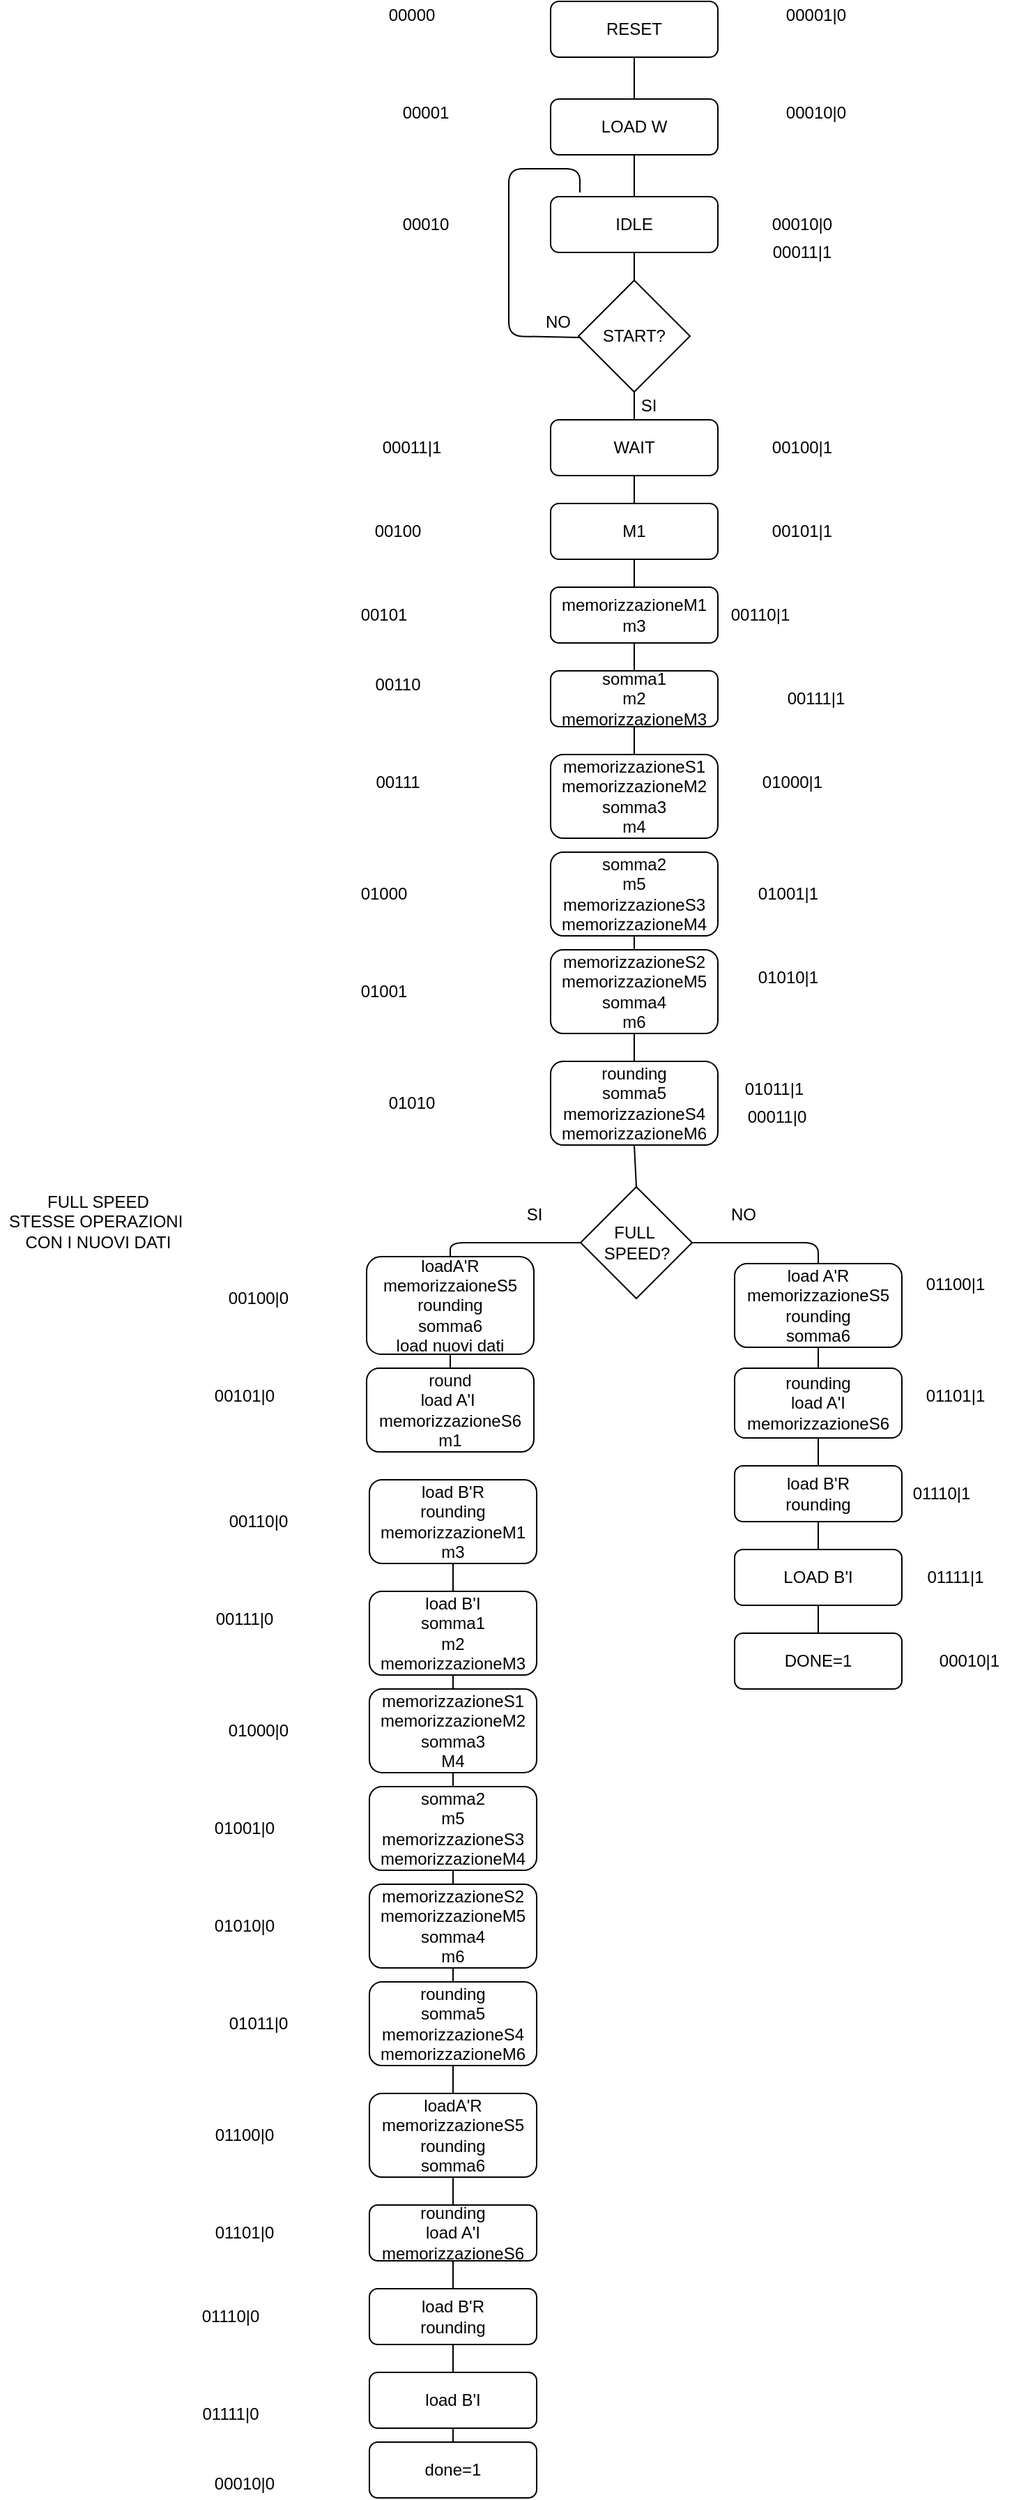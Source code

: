 <mxfile version="14.1.8" type="github">
  <diagram id="C5RBs43oDa-KdzZeNtuy" name="Page-1">
    <mxGraphModel dx="1695" dy="1651" grid="1" gridSize="10" guides="1" tooltips="1" connect="1" arrows="1" fold="1" page="1" pageScale="1" pageWidth="827" pageHeight="1169" math="0" shadow="0">
      <root>
        <mxCell id="WIyWlLk6GJQsqaUBKTNV-0" />
        <mxCell id="WIyWlLk6GJQsqaUBKTNV-1" parent="WIyWlLk6GJQsqaUBKTNV-0" />
        <mxCell id="U7MY-IpCY7Ir71Thvj8e-0" value="IDLE" style="rounded=1;whiteSpace=wrap;html=1;" parent="WIyWlLk6GJQsqaUBKTNV-1" vertex="1">
          <mxGeometry x="310" y="60" width="120" height="40" as="geometry" />
        </mxCell>
        <mxCell id="U7MY-IpCY7Ir71Thvj8e-1" value="" style="endArrow=none;html=1;entryX=0.5;entryY=1;entryDx=0;entryDy=0;" parent="WIyWlLk6GJQsqaUBKTNV-1" target="U7MY-IpCY7Ir71Thvj8e-0" edge="1">
          <mxGeometry width="50" height="50" relative="1" as="geometry">
            <mxPoint x="370" y="120" as="sourcePoint" />
            <mxPoint x="440" y="250" as="targetPoint" />
          </mxGeometry>
        </mxCell>
        <mxCell id="U7MY-IpCY7Ir71Thvj8e-2" value="START?" style="rhombus;whiteSpace=wrap;html=1;" parent="WIyWlLk6GJQsqaUBKTNV-1" vertex="1">
          <mxGeometry x="330" y="120" width="80" height="80" as="geometry" />
        </mxCell>
        <mxCell id="U7MY-IpCY7Ir71Thvj8e-4" value="NO" style="text;html=1;align=center;verticalAlign=middle;resizable=0;points=[];autosize=1;" parent="WIyWlLk6GJQsqaUBKTNV-1" vertex="1">
          <mxGeometry x="300" y="140" width="30" height="20" as="geometry" />
        </mxCell>
        <mxCell id="U7MY-IpCY7Ir71Thvj8e-5" value="" style="endArrow=none;html=1;entryX=0.5;entryY=1;entryDx=0;entryDy=0;" parent="WIyWlLk6GJQsqaUBKTNV-1" target="U7MY-IpCY7Ir71Thvj8e-2" edge="1">
          <mxGeometry width="50" height="50" relative="1" as="geometry">
            <mxPoint x="370" y="220" as="sourcePoint" />
            <mxPoint x="440" y="250" as="targetPoint" />
          </mxGeometry>
        </mxCell>
        <mxCell id="U7MY-IpCY7Ir71Thvj8e-6" value="WAIT" style="rounded=1;whiteSpace=wrap;html=1;" parent="WIyWlLk6GJQsqaUBKTNV-1" vertex="1">
          <mxGeometry x="310" y="220" width="120" height="40" as="geometry" />
        </mxCell>
        <mxCell id="U7MY-IpCY7Ir71Thvj8e-8" value="" style="endArrow=none;html=1;entryX=0.5;entryY=1;entryDx=0;entryDy=0;" parent="WIyWlLk6GJQsqaUBKTNV-1" target="U7MY-IpCY7Ir71Thvj8e-6" edge="1">
          <mxGeometry width="50" height="50" relative="1" as="geometry">
            <mxPoint x="370" y="280" as="sourcePoint" />
            <mxPoint x="440" y="240" as="targetPoint" />
          </mxGeometry>
        </mxCell>
        <mxCell id="U7MY-IpCY7Ir71Thvj8e-9" value="M1" style="rounded=1;whiteSpace=wrap;html=1;" parent="WIyWlLk6GJQsqaUBKTNV-1" vertex="1">
          <mxGeometry x="310" y="280" width="120" height="40" as="geometry" />
        </mxCell>
        <mxCell id="U7MY-IpCY7Ir71Thvj8e-10" value="" style="endArrow=none;html=1;exitX=0.5;exitY=1;exitDx=0;exitDy=0;" parent="WIyWlLk6GJQsqaUBKTNV-1" source="U7MY-IpCY7Ir71Thvj8e-9" edge="1">
          <mxGeometry width="50" height="50" relative="1" as="geometry">
            <mxPoint x="390" y="290" as="sourcePoint" />
            <mxPoint x="370" y="340" as="targetPoint" />
          </mxGeometry>
        </mxCell>
        <mxCell id="U7MY-IpCY7Ir71Thvj8e-11" value="memorizzazioneM1&lt;br&gt;m3" style="rounded=1;whiteSpace=wrap;html=1;" parent="WIyWlLk6GJQsqaUBKTNV-1" vertex="1">
          <mxGeometry x="310" y="340" width="120" height="40" as="geometry" />
        </mxCell>
        <mxCell id="U7MY-IpCY7Ir71Thvj8e-12" value="somma1&lt;br&gt;m2&lt;br&gt;memorizzazioneM3" style="rounded=1;whiteSpace=wrap;html=1;" parent="WIyWlLk6GJQsqaUBKTNV-1" vertex="1">
          <mxGeometry x="310" y="400" width="120" height="40" as="geometry" />
        </mxCell>
        <mxCell id="U7MY-IpCY7Ir71Thvj8e-13" value="" style="endArrow=none;html=1;entryX=0.5;entryY=1;entryDx=0;entryDy=0;" parent="WIyWlLk6GJQsqaUBKTNV-1" target="U7MY-IpCY7Ir71Thvj8e-12" edge="1">
          <mxGeometry width="50" height="50" relative="1" as="geometry">
            <mxPoint x="370" y="460" as="sourcePoint" />
            <mxPoint x="440" y="420" as="targetPoint" />
          </mxGeometry>
        </mxCell>
        <mxCell id="U7MY-IpCY7Ir71Thvj8e-14" value="memorizzazioneS1&lt;br&gt;memorizzazioneM2&lt;br&gt;somma3&lt;br&gt;m4" style="rounded=1;whiteSpace=wrap;html=1;" parent="WIyWlLk6GJQsqaUBKTNV-1" vertex="1">
          <mxGeometry x="310" y="460" width="120" height="60" as="geometry" />
        </mxCell>
        <mxCell id="U7MY-IpCY7Ir71Thvj8e-15" value="" style="endArrow=none;html=1;exitX=0.5;exitY=1;exitDx=0;exitDy=0;" parent="WIyWlLk6GJQsqaUBKTNV-1" source="U7MY-IpCY7Ir71Thvj8e-14" edge="1">
          <mxGeometry width="50" height="50" relative="1" as="geometry">
            <mxPoint x="390" y="470" as="sourcePoint" />
            <mxPoint x="370" y="520" as="targetPoint" />
          </mxGeometry>
        </mxCell>
        <mxCell id="U7MY-IpCY7Ir71Thvj8e-16" value="somma2&lt;br&gt;m5&lt;br&gt;memorizzazioneS3&lt;br&gt;memorizzazioneM4" style="rounded=1;whiteSpace=wrap;html=1;" parent="WIyWlLk6GJQsqaUBKTNV-1" vertex="1">
          <mxGeometry x="310" y="530" width="120" height="60" as="geometry" />
        </mxCell>
        <mxCell id="U7MY-IpCY7Ir71Thvj8e-17" value="" style="endArrow=none;html=1;entryX=0.5;entryY=1;entryDx=0;entryDy=0;exitX=0.5;exitY=0;exitDx=0;exitDy=0;" parent="WIyWlLk6GJQsqaUBKTNV-1" source="U7MY-IpCY7Ir71Thvj8e-12" target="U7MY-IpCY7Ir71Thvj8e-11" edge="1">
          <mxGeometry width="50" height="50" relative="1" as="geometry">
            <mxPoint x="390" y="410" as="sourcePoint" />
            <mxPoint x="440" y="360" as="targetPoint" />
          </mxGeometry>
        </mxCell>
        <mxCell id="U7MY-IpCY7Ir71Thvj8e-18" value="memorizzazioneS2&lt;br&gt;memorizzazioneM5&lt;br&gt;somma4&lt;br&gt;m6" style="rounded=1;whiteSpace=wrap;html=1;" parent="WIyWlLk6GJQsqaUBKTNV-1" vertex="1">
          <mxGeometry x="310" y="600" width="120" height="60" as="geometry" />
        </mxCell>
        <mxCell id="U7MY-IpCY7Ir71Thvj8e-25" value="" style="endArrow=none;html=1;exitX=0.5;exitY=1;exitDx=0;exitDy=0;entryX=0.5;entryY=0;entryDx=0;entryDy=0;" parent="WIyWlLk6GJQsqaUBKTNV-1" source="U7MY-IpCY7Ir71Thvj8e-16" target="U7MY-IpCY7Ir71Thvj8e-18" edge="1">
          <mxGeometry width="50" height="50" relative="1" as="geometry">
            <mxPoint x="390" y="460" as="sourcePoint" />
            <mxPoint x="440" y="410" as="targetPoint" />
          </mxGeometry>
        </mxCell>
        <mxCell id="U7MY-IpCY7Ir71Thvj8e-27" value="FULL&amp;nbsp;&lt;br&gt;SPEED?" style="rhombus;whiteSpace=wrap;html=1;" parent="WIyWlLk6GJQsqaUBKTNV-1" vertex="1">
          <mxGeometry x="331.5" y="770" width="80" height="80" as="geometry" />
        </mxCell>
        <mxCell id="U7MY-IpCY7Ir71Thvj8e-28" value="" style="endArrow=none;html=1;entryX=0;entryY=0.5;entryDx=0;entryDy=0;exitX=0.5;exitY=0;exitDx=0;exitDy=0;" parent="WIyWlLk6GJQsqaUBKTNV-1" target="U7MY-IpCY7Ir71Thvj8e-27" edge="1" source="U7MY-IpCY7Ir71Thvj8e-33">
          <mxGeometry width="50" height="50" relative="1" as="geometry">
            <mxPoint x="238" y="840" as="sourcePoint" />
            <mxPoint x="438" y="780" as="targetPoint" />
            <Array as="points">
              <mxPoint x="238" y="810" />
            </Array>
          </mxGeometry>
        </mxCell>
        <mxCell id="U7MY-IpCY7Ir71Thvj8e-30" value="" style="endArrow=none;html=1;exitX=1;exitY=0.5;exitDx=0;exitDy=0;entryX=0.5;entryY=0;entryDx=0;entryDy=0;" parent="WIyWlLk6GJQsqaUBKTNV-1" source="U7MY-IpCY7Ir71Thvj8e-27" edge="1" target="U7MY-IpCY7Ir71Thvj8e-47">
          <mxGeometry width="50" height="50" relative="1" as="geometry">
            <mxPoint x="388" y="830" as="sourcePoint" />
            <mxPoint x="498" y="780" as="targetPoint" />
            <Array as="points">
              <mxPoint x="502" y="810" />
            </Array>
          </mxGeometry>
        </mxCell>
        <mxCell id="U7MY-IpCY7Ir71Thvj8e-31" value="SI" style="text;html=1;align=center;verticalAlign=middle;resizable=0;points=[];autosize=1;" parent="WIyWlLk6GJQsqaUBKTNV-1" vertex="1">
          <mxGeometry x="283" y="780" width="30" height="20" as="geometry" />
        </mxCell>
        <mxCell id="U7MY-IpCY7Ir71Thvj8e-32" value="NO" style="text;html=1;align=center;verticalAlign=middle;resizable=0;points=[];autosize=1;" parent="WIyWlLk6GJQsqaUBKTNV-1" vertex="1">
          <mxGeometry x="433" y="780" width="30" height="20" as="geometry" />
        </mxCell>
        <mxCell id="U7MY-IpCY7Ir71Thvj8e-33" value="loadA&#39;R&lt;br&gt;memorizzaioneS5&lt;br&gt;rounding&lt;br&gt;somma6&lt;br&gt;load nuovi dati" style="rounded=1;whiteSpace=wrap;html=1;" parent="WIyWlLk6GJQsqaUBKTNV-1" vertex="1">
          <mxGeometry x="178" y="820" width="120" height="70" as="geometry" />
        </mxCell>
        <mxCell id="U7MY-IpCY7Ir71Thvj8e-34" value="" style="endArrow=none;html=1;entryX=0.5;entryY=1;entryDx=0;entryDy=0;" parent="WIyWlLk6GJQsqaUBKTNV-1" edge="1">
          <mxGeometry width="50" height="50" relative="1" as="geometry">
            <mxPoint x="238" y="910" as="sourcePoint" />
            <mxPoint x="238" y="890" as="targetPoint" />
          </mxGeometry>
        </mxCell>
        <mxCell id="U7MY-IpCY7Ir71Thvj8e-35" value="round&lt;br&gt;load A&#39;I&amp;nbsp;&lt;br&gt;memorizzazioneS6&lt;br&gt;m1" style="rounded=1;whiteSpace=wrap;html=1;" parent="WIyWlLk6GJQsqaUBKTNV-1" vertex="1">
          <mxGeometry x="178" y="900" width="120" height="60" as="geometry" />
        </mxCell>
        <mxCell id="U7MY-IpCY7Ir71Thvj8e-37" value="load B&#39;R&lt;br&gt;rounding&lt;br&gt;memorizzazioneM1&lt;br&gt;m3" style="rounded=1;whiteSpace=wrap;html=1;" parent="WIyWlLk6GJQsqaUBKTNV-1" vertex="1">
          <mxGeometry x="180" y="980" width="120" height="60" as="geometry" />
        </mxCell>
        <mxCell id="U7MY-IpCY7Ir71Thvj8e-38" value="load B&#39;I&lt;br&gt;somma1&lt;br&gt;m2&lt;br&gt;memorizzazioneM3" style="rounded=1;whiteSpace=wrap;html=1;" parent="WIyWlLk6GJQsqaUBKTNV-1" vertex="1">
          <mxGeometry x="180" y="1060" width="120" height="60" as="geometry" />
        </mxCell>
        <mxCell id="U7MY-IpCY7Ir71Thvj8e-39" value="" style="endArrow=none;html=1;entryX=0.5;entryY=1;entryDx=0;entryDy=0;" parent="WIyWlLk6GJQsqaUBKTNV-1" target="U7MY-IpCY7Ir71Thvj8e-38" edge="1">
          <mxGeometry width="50" height="50" relative="1" as="geometry">
            <mxPoint x="240" y="1190" as="sourcePoint" />
            <mxPoint x="310" y="1150" as="targetPoint" />
          </mxGeometry>
        </mxCell>
        <mxCell id="U7MY-IpCY7Ir71Thvj8e-40" value="memorizzazioneS1&lt;br&gt;memorizzazioneM2&lt;br&gt;somma3&lt;br&gt;M4" style="rounded=1;whiteSpace=wrap;html=1;" parent="WIyWlLk6GJQsqaUBKTNV-1" vertex="1">
          <mxGeometry x="180" y="1130" width="120" height="60" as="geometry" />
        </mxCell>
        <mxCell id="U7MY-IpCY7Ir71Thvj8e-41" value="" style="endArrow=none;html=1;exitX=0.5;exitY=1;exitDx=0;exitDy=0;" parent="WIyWlLk6GJQsqaUBKTNV-1" source="U7MY-IpCY7Ir71Thvj8e-40" edge="1">
          <mxGeometry width="50" height="50" relative="1" as="geometry">
            <mxPoint x="260" y="1200" as="sourcePoint" />
            <mxPoint x="240" y="1250" as="targetPoint" />
          </mxGeometry>
        </mxCell>
        <mxCell id="U7MY-IpCY7Ir71Thvj8e-42" value="somma2&lt;br&gt;m5&lt;br&gt;memorizzazioneS3&lt;br&gt;memorizzazioneM4" style="rounded=1;whiteSpace=wrap;html=1;" parent="WIyWlLk6GJQsqaUBKTNV-1" vertex="1">
          <mxGeometry x="180" y="1200" width="120" height="60" as="geometry" />
        </mxCell>
        <mxCell id="U7MY-IpCY7Ir71Thvj8e-43" value="" style="endArrow=none;html=1;entryX=0.5;entryY=1;entryDx=0;entryDy=0;exitX=0.5;exitY=0;exitDx=0;exitDy=0;" parent="WIyWlLk6GJQsqaUBKTNV-1" source="U7MY-IpCY7Ir71Thvj8e-38" target="U7MY-IpCY7Ir71Thvj8e-37" edge="1">
          <mxGeometry width="50" height="50" relative="1" as="geometry">
            <mxPoint x="260" y="1140" as="sourcePoint" />
            <mxPoint x="310" y="1090" as="targetPoint" />
          </mxGeometry>
        </mxCell>
        <mxCell id="U7MY-IpCY7Ir71Thvj8e-44" value="memorizzazioneS2&lt;br&gt;memorizzazioneM5&lt;br&gt;somma4&lt;br&gt;m6" style="rounded=1;whiteSpace=wrap;html=1;" parent="WIyWlLk6GJQsqaUBKTNV-1" vertex="1">
          <mxGeometry x="180" y="1270" width="120" height="60" as="geometry" />
        </mxCell>
        <mxCell id="U7MY-IpCY7Ir71Thvj8e-45" value="" style="endArrow=none;html=1;exitX=0.5;exitY=1;exitDx=0;exitDy=0;entryX=0.5;entryY=0;entryDx=0;entryDy=0;" parent="WIyWlLk6GJQsqaUBKTNV-1" source="U7MY-IpCY7Ir71Thvj8e-42" target="U7MY-IpCY7Ir71Thvj8e-44" edge="1">
          <mxGeometry width="50" height="50" relative="1" as="geometry">
            <mxPoint x="260" y="1190" as="sourcePoint" />
            <mxPoint x="310" y="1140" as="targetPoint" />
          </mxGeometry>
        </mxCell>
        <mxCell id="U7MY-IpCY7Ir71Thvj8e-47" value="load A&#39;R&lt;br&gt;memorizzazioneS5&lt;br&gt;rounding&lt;br&gt;somma6" style="rounded=1;whiteSpace=wrap;html=1;" parent="WIyWlLk6GJQsqaUBKTNV-1" vertex="1">
          <mxGeometry x="442" y="825" width="120" height="60" as="geometry" />
        </mxCell>
        <mxCell id="U7MY-IpCY7Ir71Thvj8e-48" value="rounding&lt;br&gt;load A&#39;I&lt;br&gt;memorizzazioneS6&lt;br&gt;" style="rounded=1;whiteSpace=wrap;html=1;" parent="WIyWlLk6GJQsqaUBKTNV-1" vertex="1">
          <mxGeometry x="442" y="900" width="120" height="50" as="geometry" />
        </mxCell>
        <mxCell id="U7MY-IpCY7Ir71Thvj8e-49" value="" style="endArrow=none;html=1;entryX=0.5;entryY=1;entryDx=0;entryDy=0;exitX=0.5;exitY=0;exitDx=0;exitDy=0;" parent="WIyWlLk6GJQsqaUBKTNV-1" source="U7MY-IpCY7Ir71Thvj8e-48" target="U7MY-IpCY7Ir71Thvj8e-47" edge="1">
          <mxGeometry width="50" height="50" relative="1" as="geometry">
            <mxPoint x="408" y="1090" as="sourcePoint" />
            <mxPoint x="458" y="1040" as="targetPoint" />
          </mxGeometry>
        </mxCell>
        <mxCell id="U7MY-IpCY7Ir71Thvj8e-50" value="" style="endArrow=none;html=1;exitX=0.5;exitY=1;exitDx=0;exitDy=0;" parent="WIyWlLk6GJQsqaUBKTNV-1" source="0m0kzLlapoQritPfsvde-11" edge="1">
          <mxGeometry width="50" height="50" relative="1" as="geometry">
            <mxPoint x="400" y="990" as="sourcePoint" />
            <mxPoint x="240" y="1380" as="targetPoint" />
          </mxGeometry>
        </mxCell>
        <mxCell id="U7MY-IpCY7Ir71Thvj8e-54" value="load B&#39;R&lt;br&gt;rounding" style="rounded=1;whiteSpace=wrap;html=1;" parent="WIyWlLk6GJQsqaUBKTNV-1" vertex="1">
          <mxGeometry x="442" y="970" width="120" height="40" as="geometry" />
        </mxCell>
        <mxCell id="U7MY-IpCY7Ir71Thvj8e-55" value="" style="endArrow=none;html=1;entryX=0.5;entryY=1;entryDx=0;entryDy=0;exitX=0.5;exitY=0;exitDx=0;exitDy=0;" parent="WIyWlLk6GJQsqaUBKTNV-1" source="U7MY-IpCY7Ir71Thvj8e-54" target="U7MY-IpCY7Ir71Thvj8e-48" edge="1">
          <mxGeometry width="50" height="50" relative="1" as="geometry">
            <mxPoint x="408" y="1090" as="sourcePoint" />
            <mxPoint x="458" y="1040" as="targetPoint" />
          </mxGeometry>
        </mxCell>
        <mxCell id="U7MY-IpCY7Ir71Thvj8e-58" value="FULL SPEED&lt;br&gt;STESSE OPERAZIONI&amp;nbsp;&lt;br&gt;CON I NUOVI DATI" style="text;html=1;align=center;verticalAlign=middle;resizable=0;points=[];autosize=1;" parent="WIyWlLk6GJQsqaUBKTNV-1" vertex="1">
          <mxGeometry x="-85" y="770" width="140" height="50" as="geometry" />
        </mxCell>
        <mxCell id="U7MY-IpCY7Ir71Thvj8e-61" value="SI" style="text;html=1;align=center;verticalAlign=middle;resizable=0;points=[];autosize=1;" parent="WIyWlLk6GJQsqaUBKTNV-1" vertex="1">
          <mxGeometry x="365" y="200" width="30" height="20" as="geometry" />
        </mxCell>
        <mxCell id="0m0kzLlapoQritPfsvde-1" value="" style="endArrow=none;html=1;exitX=0.5;exitY=0;exitDx=0;exitDy=0;entryX=0.5;entryY=1;entryDx=0;entryDy=0;" parent="WIyWlLk6GJQsqaUBKTNV-1" source="U7MY-IpCY7Ir71Thvj8e-0" edge="1" target="0m0kzLlapoQritPfsvde-2">
          <mxGeometry width="50" height="50" relative="1" as="geometry">
            <mxPoint x="380" y="250" as="sourcePoint" />
            <mxPoint x="370" y="40" as="targetPoint" />
          </mxGeometry>
        </mxCell>
        <mxCell id="0m0kzLlapoQritPfsvde-2" value="LOAD W" style="rounded=1;whiteSpace=wrap;html=1;" parent="WIyWlLk6GJQsqaUBKTNV-1" vertex="1">
          <mxGeometry x="310" y="-10" width="120" height="40" as="geometry" />
        </mxCell>
        <mxCell id="0m0kzLlapoQritPfsvde-3" value="" style="endArrow=none;html=1;exitX=0.5;exitY=0;exitDx=0;exitDy=0;" parent="WIyWlLk6GJQsqaUBKTNV-1" source="0m0kzLlapoQritPfsvde-2" target="0m0kzLlapoQritPfsvde-4" edge="1">
          <mxGeometry width="50" height="50" relative="1" as="geometry">
            <mxPoint x="380" y="70" as="sourcePoint" />
            <mxPoint x="370" y="-20" as="targetPoint" />
          </mxGeometry>
        </mxCell>
        <mxCell id="0m0kzLlapoQritPfsvde-4" value="RESET" style="rounded=1;whiteSpace=wrap;html=1;" parent="WIyWlLk6GJQsqaUBKTNV-1" vertex="1">
          <mxGeometry x="310" y="-80" width="120" height="40" as="geometry" />
        </mxCell>
        <mxCell id="0m0kzLlapoQritPfsvde-6" value="" style="endArrow=none;html=1;entryX=0.5;entryY=1;entryDx=0;entryDy=0;" parent="WIyWlLk6GJQsqaUBKTNV-1" target="U7MY-IpCY7Ir71Thvj8e-54" edge="1">
          <mxGeometry width="50" height="50" relative="1" as="geometry">
            <mxPoint x="502" y="1030" as="sourcePoint" />
            <mxPoint x="428" y="790" as="targetPoint" />
          </mxGeometry>
        </mxCell>
        <mxCell id="0m0kzLlapoQritPfsvde-7" value="LOAD B&#39;I" style="rounded=1;whiteSpace=wrap;html=1;" parent="WIyWlLk6GJQsqaUBKTNV-1" vertex="1">
          <mxGeometry x="442" y="1030" width="120" height="40" as="geometry" />
        </mxCell>
        <mxCell id="0m0kzLlapoQritPfsvde-8" value="" style="endArrow=none;html=1;entryX=0.5;entryY=1;entryDx=0;entryDy=0;" parent="WIyWlLk6GJQsqaUBKTNV-1" target="0m0kzLlapoQritPfsvde-7" edge="1">
          <mxGeometry width="50" height="50" relative="1" as="geometry">
            <mxPoint x="502" y="1090" as="sourcePoint" />
            <mxPoint x="428" y="960" as="targetPoint" />
          </mxGeometry>
        </mxCell>
        <mxCell id="0m0kzLlapoQritPfsvde-9" value="DONE=1" style="rounded=1;whiteSpace=wrap;html=1;" parent="WIyWlLk6GJQsqaUBKTNV-1" vertex="1">
          <mxGeometry x="442" y="1090" width="120" height="40" as="geometry" />
        </mxCell>
        <mxCell id="0m0kzLlapoQritPfsvde-12" value="loadA&#39;R&lt;br&gt;memorizzazioneS5&lt;br&gt;rounding&lt;br&gt;somma6" style="rounded=1;whiteSpace=wrap;html=1;" parent="WIyWlLk6GJQsqaUBKTNV-1" vertex="1">
          <mxGeometry x="180" y="1420" width="120" height="60" as="geometry" />
        </mxCell>
        <mxCell id="0m0kzLlapoQritPfsvde-13" value="" style="endArrow=none;html=1;entryX=0.5;entryY=1;entryDx=0;entryDy=0;exitX=0.5;exitY=0;exitDx=0;exitDy=0;" parent="WIyWlLk6GJQsqaUBKTNV-1" source="0m0kzLlapoQritPfsvde-12" target="0m0kzLlapoQritPfsvde-11" edge="1">
          <mxGeometry width="50" height="50" relative="1" as="geometry">
            <mxPoint x="146" y="1620" as="sourcePoint" />
            <mxPoint x="196" y="1570" as="targetPoint" />
          </mxGeometry>
        </mxCell>
        <mxCell id="0m0kzLlapoQritPfsvde-14" value="rounding&lt;br&gt;load A&#39;I&lt;br&gt;memorizzazioneS6" style="rounded=1;whiteSpace=wrap;html=1;" parent="WIyWlLk6GJQsqaUBKTNV-1" vertex="1">
          <mxGeometry x="180" y="1500" width="120" height="40" as="geometry" />
        </mxCell>
        <mxCell id="0m0kzLlapoQritPfsvde-15" value="" style="endArrow=none;html=1;entryX=0.5;entryY=1;entryDx=0;entryDy=0;exitX=0.5;exitY=0;exitDx=0;exitDy=0;" parent="WIyWlLk6GJQsqaUBKTNV-1" source="0m0kzLlapoQritPfsvde-14" target="0m0kzLlapoQritPfsvde-12" edge="1">
          <mxGeometry width="50" height="50" relative="1" as="geometry">
            <mxPoint x="146" y="1620" as="sourcePoint" />
            <mxPoint x="196" y="1570" as="targetPoint" />
          </mxGeometry>
        </mxCell>
        <mxCell id="0m0kzLlapoQritPfsvde-16" value="" style="endArrow=none;html=1;entryX=0.5;entryY=1;entryDx=0;entryDy=0;" parent="WIyWlLk6GJQsqaUBKTNV-1" target="0m0kzLlapoQritPfsvde-14" edge="1">
          <mxGeometry width="50" height="50" relative="1" as="geometry">
            <mxPoint x="240" y="1560" as="sourcePoint" />
            <mxPoint x="166" y="1320" as="targetPoint" />
          </mxGeometry>
        </mxCell>
        <mxCell id="0m0kzLlapoQritPfsvde-17" value="load B&#39;R&lt;br&gt;rounding" style="rounded=1;whiteSpace=wrap;html=1;" parent="WIyWlLk6GJQsqaUBKTNV-1" vertex="1">
          <mxGeometry x="180" y="1560" width="120" height="40" as="geometry" />
        </mxCell>
        <mxCell id="0m0kzLlapoQritPfsvde-18" value="" style="endArrow=none;html=1;entryX=0.5;entryY=1;entryDx=0;entryDy=0;" parent="WIyWlLk6GJQsqaUBKTNV-1" target="0m0kzLlapoQritPfsvde-17" edge="1">
          <mxGeometry width="50" height="50" relative="1" as="geometry">
            <mxPoint x="240" y="1620" as="sourcePoint" />
            <mxPoint x="166" y="1490" as="targetPoint" />
          </mxGeometry>
        </mxCell>
        <mxCell id="0m0kzLlapoQritPfsvde-19" value="load B&#39;I" style="rounded=1;whiteSpace=wrap;html=1;" parent="WIyWlLk6GJQsqaUBKTNV-1" vertex="1">
          <mxGeometry x="180" y="1620" width="120" height="40" as="geometry" />
        </mxCell>
        <mxCell id="afpEEvx1LVi_tAe3_V21-6" value="" style="endArrow=none;html=1;exitX=1.067;exitY=1.05;exitDx=0;exitDy=0;exitPerimeter=0;entryX=0.175;entryY=-0.075;entryDx=0;entryDy=0;entryPerimeter=0;" parent="WIyWlLk6GJQsqaUBKTNV-1" source="U7MY-IpCY7Ir71Thvj8e-4" target="U7MY-IpCY7Ir71Thvj8e-0" edge="1">
          <mxGeometry width="50" height="50" relative="1" as="geometry">
            <mxPoint x="360" y="120" as="sourcePoint" />
            <mxPoint x="310" y="50" as="targetPoint" />
            <Array as="points">
              <mxPoint x="280" y="160" />
              <mxPoint x="280" y="40" />
              <mxPoint x="331" y="40" />
            </Array>
          </mxGeometry>
        </mxCell>
        <mxCell id="-jwK9LRrfJCunyXVnD-i-0" value="rounding&lt;br&gt;somma5&lt;br&gt;memorizzazioneS4&lt;br&gt;memorizzazioneM6" style="rounded=1;whiteSpace=wrap;html=1;" vertex="1" parent="WIyWlLk6GJQsqaUBKTNV-1">
          <mxGeometry x="310" y="680" width="120" height="60" as="geometry" />
        </mxCell>
        <mxCell id="-jwK9LRrfJCunyXVnD-i-1" value="" style="endArrow=none;html=1;entryX=0.5;entryY=1;entryDx=0;entryDy=0;exitX=0.5;exitY=0;exitDx=0;exitDy=0;" edge="1" parent="WIyWlLk6GJQsqaUBKTNV-1" source="-jwK9LRrfJCunyXVnD-i-0" target="U7MY-IpCY7Ir71Thvj8e-18">
          <mxGeometry width="50" height="50" relative="1" as="geometry">
            <mxPoint x="300" y="670" as="sourcePoint" />
            <mxPoint x="350" y="620" as="targetPoint" />
          </mxGeometry>
        </mxCell>
        <mxCell id="-jwK9LRrfJCunyXVnD-i-2" value="" style="endArrow=none;html=1;entryX=0.5;entryY=1;entryDx=0;entryDy=0;exitX=0.5;exitY=0;exitDx=0;exitDy=0;" edge="1" parent="WIyWlLk6GJQsqaUBKTNV-1" source="U7MY-IpCY7Ir71Thvj8e-27" target="-jwK9LRrfJCunyXVnD-i-0">
          <mxGeometry width="50" height="50" relative="1" as="geometry">
            <mxPoint x="300" y="670" as="sourcePoint" />
            <mxPoint x="350" y="620" as="targetPoint" />
          </mxGeometry>
        </mxCell>
        <mxCell id="0m0kzLlapoQritPfsvde-11" value="rounding&lt;br&gt;somma5&lt;br&gt;memorizzazioneS4&lt;br&gt;memorizzazioneM6" style="rounded=1;whiteSpace=wrap;html=1;" parent="WIyWlLk6GJQsqaUBKTNV-1" vertex="1">
          <mxGeometry x="180" y="1340" width="120" height="60" as="geometry" />
        </mxCell>
        <mxCell id="-jwK9LRrfJCunyXVnD-i-3" value="" style="endArrow=none;html=1;exitX=0.5;exitY=1;exitDx=0;exitDy=0;" edge="1" parent="WIyWlLk6GJQsqaUBKTNV-1" source="U7MY-IpCY7Ir71Thvj8e-44" target="0m0kzLlapoQritPfsvde-11">
          <mxGeometry width="50" height="50" relative="1" as="geometry">
            <mxPoint x="240" y="1330" as="sourcePoint" />
            <mxPoint x="240" y="1380" as="targetPoint" />
          </mxGeometry>
        </mxCell>
        <mxCell id="-jwK9LRrfJCunyXVnD-i-4" value="done=1" style="rounded=1;whiteSpace=wrap;html=1;" vertex="1" parent="WIyWlLk6GJQsqaUBKTNV-1">
          <mxGeometry x="180" y="1670" width="120" height="40" as="geometry" />
        </mxCell>
        <mxCell id="-jwK9LRrfJCunyXVnD-i-5" value="" style="endArrow=none;html=1;entryX=0.5;entryY=1;entryDx=0;entryDy=0;exitX=0.5;exitY=0;exitDx=0;exitDy=0;" edge="1" parent="WIyWlLk6GJQsqaUBKTNV-1" source="-jwK9LRrfJCunyXVnD-i-4" target="0m0kzLlapoQritPfsvde-19">
          <mxGeometry width="50" height="50" relative="1" as="geometry">
            <mxPoint x="300" y="1730" as="sourcePoint" />
            <mxPoint x="350" y="1680" as="targetPoint" />
          </mxGeometry>
        </mxCell>
        <mxCell id="-jwK9LRrfJCunyXVnD-i-6" value="00000" style="text;html=1;align=center;verticalAlign=middle;resizable=0;points=[];autosize=1;" vertex="1" parent="WIyWlLk6GJQsqaUBKTNV-1">
          <mxGeometry x="185" y="-80" width="50" height="20" as="geometry" />
        </mxCell>
        <mxCell id="-jwK9LRrfJCunyXVnD-i-7" value="00001|0" style="text;html=1;align=center;verticalAlign=middle;resizable=0;points=[];autosize=1;" vertex="1" parent="WIyWlLk6GJQsqaUBKTNV-1">
          <mxGeometry x="470" y="-80" width="60" height="20" as="geometry" />
        </mxCell>
        <mxCell id="-jwK9LRrfJCunyXVnD-i-8" value="00001" style="text;html=1;align=center;verticalAlign=middle;resizable=0;points=[];autosize=1;" vertex="1" parent="WIyWlLk6GJQsqaUBKTNV-1">
          <mxGeometry x="195" y="-10" width="50" height="20" as="geometry" />
        </mxCell>
        <mxCell id="-jwK9LRrfJCunyXVnD-i-9" value="00010|0" style="text;html=1;align=center;verticalAlign=middle;resizable=0;points=[];autosize=1;" vertex="1" parent="WIyWlLk6GJQsqaUBKTNV-1">
          <mxGeometry x="470" y="-10" width="60" height="20" as="geometry" />
        </mxCell>
        <mxCell id="-jwK9LRrfJCunyXVnD-i-10" value="00010" style="text;html=1;align=center;verticalAlign=middle;resizable=0;points=[];autosize=1;" vertex="1" parent="WIyWlLk6GJQsqaUBKTNV-1">
          <mxGeometry x="195" y="70" width="50" height="20" as="geometry" />
        </mxCell>
        <mxCell id="-jwK9LRrfJCunyXVnD-i-11" value="00010|0" style="text;html=1;align=center;verticalAlign=middle;resizable=0;points=[];autosize=1;" vertex="1" parent="WIyWlLk6GJQsqaUBKTNV-1">
          <mxGeometry x="460" y="70" width="60" height="20" as="geometry" />
        </mxCell>
        <mxCell id="-jwK9LRrfJCunyXVnD-i-12" value="00011|1" style="text;html=1;align=center;verticalAlign=middle;resizable=0;points=[];autosize=1;" vertex="1" parent="WIyWlLk6GJQsqaUBKTNV-1">
          <mxGeometry x="460" y="90" width="60" height="20" as="geometry" />
        </mxCell>
        <mxCell id="-jwK9LRrfJCunyXVnD-i-13" value="00011|1" style="text;html=1;align=center;verticalAlign=middle;resizable=0;points=[];autosize=1;" vertex="1" parent="WIyWlLk6GJQsqaUBKTNV-1">
          <mxGeometry x="180" y="230" width="60" height="20" as="geometry" />
        </mxCell>
        <mxCell id="-jwK9LRrfJCunyXVnD-i-14" value="00100|1" style="text;html=1;align=center;verticalAlign=middle;resizable=0;points=[];autosize=1;" vertex="1" parent="WIyWlLk6GJQsqaUBKTNV-1">
          <mxGeometry x="460" y="230" width="60" height="20" as="geometry" />
        </mxCell>
        <mxCell id="-jwK9LRrfJCunyXVnD-i-15" value="00100" style="text;html=1;align=center;verticalAlign=middle;resizable=0;points=[];autosize=1;" vertex="1" parent="WIyWlLk6GJQsqaUBKTNV-1">
          <mxGeometry x="175" y="290" width="50" height="20" as="geometry" />
        </mxCell>
        <mxCell id="-jwK9LRrfJCunyXVnD-i-16" value="00101|1" style="text;html=1;align=center;verticalAlign=middle;resizable=0;points=[];autosize=1;" vertex="1" parent="WIyWlLk6GJQsqaUBKTNV-1">
          <mxGeometry x="460" y="290" width="60" height="20" as="geometry" />
        </mxCell>
        <mxCell id="-jwK9LRrfJCunyXVnD-i-17" value="00101" style="text;html=1;align=center;verticalAlign=middle;resizable=0;points=[];autosize=1;" vertex="1" parent="WIyWlLk6GJQsqaUBKTNV-1">
          <mxGeometry x="165" y="350" width="50" height="20" as="geometry" />
        </mxCell>
        <mxCell id="-jwK9LRrfJCunyXVnD-i-18" value="00110|1" style="text;html=1;align=center;verticalAlign=middle;resizable=0;points=[];autosize=1;" vertex="1" parent="WIyWlLk6GJQsqaUBKTNV-1">
          <mxGeometry x="430" y="350" width="60" height="20" as="geometry" />
        </mxCell>
        <mxCell id="-jwK9LRrfJCunyXVnD-i-19" value="00110" style="text;html=1;align=center;verticalAlign=middle;resizable=0;points=[];autosize=1;" vertex="1" parent="WIyWlLk6GJQsqaUBKTNV-1">
          <mxGeometry x="175" y="400" width="50" height="20" as="geometry" />
        </mxCell>
        <mxCell id="-jwK9LRrfJCunyXVnD-i-20" value="00111|1" style="text;html=1;align=center;verticalAlign=middle;resizable=0;points=[];autosize=1;" vertex="1" parent="WIyWlLk6GJQsqaUBKTNV-1">
          <mxGeometry x="470" y="410" width="60" height="20" as="geometry" />
        </mxCell>
        <mxCell id="-jwK9LRrfJCunyXVnD-i-21" value="00111" style="text;html=1;align=center;verticalAlign=middle;resizable=0;points=[];autosize=1;" vertex="1" parent="WIyWlLk6GJQsqaUBKTNV-1">
          <mxGeometry x="175" y="470" width="50" height="20" as="geometry" />
        </mxCell>
        <mxCell id="-jwK9LRrfJCunyXVnD-i-22" value="01000|1" style="text;html=1;align=center;verticalAlign=middle;resizable=0;points=[];autosize=1;" vertex="1" parent="WIyWlLk6GJQsqaUBKTNV-1">
          <mxGeometry x="453" y="470" width="60" height="20" as="geometry" />
        </mxCell>
        <mxCell id="-jwK9LRrfJCunyXVnD-i-23" value="01000" style="text;html=1;align=center;verticalAlign=middle;resizable=0;points=[];autosize=1;" vertex="1" parent="WIyWlLk6GJQsqaUBKTNV-1">
          <mxGeometry x="165" y="550" width="50" height="20" as="geometry" />
        </mxCell>
        <mxCell id="-jwK9LRrfJCunyXVnD-i-24" value="01001|1" style="text;html=1;align=center;verticalAlign=middle;resizable=0;points=[];autosize=1;" vertex="1" parent="WIyWlLk6GJQsqaUBKTNV-1">
          <mxGeometry x="450" y="550" width="60" height="20" as="geometry" />
        </mxCell>
        <mxCell id="-jwK9LRrfJCunyXVnD-i-25" value="01001" style="text;html=1;align=center;verticalAlign=middle;resizable=0;points=[];autosize=1;" vertex="1" parent="WIyWlLk6GJQsqaUBKTNV-1">
          <mxGeometry x="165" y="620" width="50" height="20" as="geometry" />
        </mxCell>
        <mxCell id="-jwK9LRrfJCunyXVnD-i-26" value="01010|1" style="text;html=1;align=center;verticalAlign=middle;resizable=0;points=[];autosize=1;" vertex="1" parent="WIyWlLk6GJQsqaUBKTNV-1">
          <mxGeometry x="450" y="610" width="60" height="20" as="geometry" />
        </mxCell>
        <mxCell id="-jwK9LRrfJCunyXVnD-i-27" value="01010" style="text;html=1;align=center;verticalAlign=middle;resizable=0;points=[];autosize=1;" vertex="1" parent="WIyWlLk6GJQsqaUBKTNV-1">
          <mxGeometry x="185" y="700" width="50" height="20" as="geometry" />
        </mxCell>
        <mxCell id="-jwK9LRrfJCunyXVnD-i-28" value="01011|1" style="text;html=1;align=center;verticalAlign=middle;resizable=0;points=[];autosize=1;" vertex="1" parent="WIyWlLk6GJQsqaUBKTNV-1">
          <mxGeometry x="440" y="690" width="60" height="20" as="geometry" />
        </mxCell>
        <mxCell id="-jwK9LRrfJCunyXVnD-i-29" value="00011|0" style="text;html=1;align=center;verticalAlign=middle;resizable=0;points=[];autosize=1;" vertex="1" parent="WIyWlLk6GJQsqaUBKTNV-1">
          <mxGeometry x="442" y="710" width="60" height="20" as="geometry" />
        </mxCell>
        <mxCell id="-jwK9LRrfJCunyXVnD-i-30" value="01100|1" style="text;html=1;align=center;verticalAlign=middle;resizable=0;points=[];autosize=1;" vertex="1" parent="WIyWlLk6GJQsqaUBKTNV-1">
          <mxGeometry x="570" y="830" width="60" height="20" as="geometry" />
        </mxCell>
        <mxCell id="-jwK9LRrfJCunyXVnD-i-31" value="01101|1" style="text;html=1;align=center;verticalAlign=middle;resizable=0;points=[];autosize=1;" vertex="1" parent="WIyWlLk6GJQsqaUBKTNV-1">
          <mxGeometry x="570" y="910" width="60" height="20" as="geometry" />
        </mxCell>
        <mxCell id="-jwK9LRrfJCunyXVnD-i-32" value="01110|1" style="text;html=1;align=center;verticalAlign=middle;resizable=0;points=[];autosize=1;" vertex="1" parent="WIyWlLk6GJQsqaUBKTNV-1">
          <mxGeometry x="560" y="980" width="60" height="20" as="geometry" />
        </mxCell>
        <mxCell id="-jwK9LRrfJCunyXVnD-i-33" value="01111|1" style="text;html=1;align=center;verticalAlign=middle;resizable=0;points=[];autosize=1;" vertex="1" parent="WIyWlLk6GJQsqaUBKTNV-1">
          <mxGeometry x="570" y="1040" width="60" height="20" as="geometry" />
        </mxCell>
        <mxCell id="-jwK9LRrfJCunyXVnD-i-34" value="00010|1" style="text;html=1;align=center;verticalAlign=middle;resizable=0;points=[];autosize=1;" vertex="1" parent="WIyWlLk6GJQsqaUBKTNV-1">
          <mxGeometry x="580" y="1100" width="60" height="20" as="geometry" />
        </mxCell>
        <mxCell id="-jwK9LRrfJCunyXVnD-i-35" value="00100|0" style="text;html=1;align=center;verticalAlign=middle;resizable=0;points=[];autosize=1;" vertex="1" parent="WIyWlLk6GJQsqaUBKTNV-1">
          <mxGeometry x="70" y="840" width="60" height="20" as="geometry" />
        </mxCell>
        <mxCell id="-jwK9LRrfJCunyXVnD-i-36" value="00101|0" style="text;html=1;align=center;verticalAlign=middle;resizable=0;points=[];autosize=1;" vertex="1" parent="WIyWlLk6GJQsqaUBKTNV-1">
          <mxGeometry x="60" y="910" width="60" height="20" as="geometry" />
        </mxCell>
        <mxCell id="-jwK9LRrfJCunyXVnD-i-37" value="00110|0" style="text;html=1;align=center;verticalAlign=middle;resizable=0;points=[];autosize=1;" vertex="1" parent="WIyWlLk6GJQsqaUBKTNV-1">
          <mxGeometry x="70" y="1000" width="60" height="20" as="geometry" />
        </mxCell>
        <mxCell id="-jwK9LRrfJCunyXVnD-i-38" value="00111|0" style="text;html=1;align=center;verticalAlign=middle;resizable=0;points=[];autosize=1;" vertex="1" parent="WIyWlLk6GJQsqaUBKTNV-1">
          <mxGeometry x="60" y="1070" width="60" height="20" as="geometry" />
        </mxCell>
        <mxCell id="-jwK9LRrfJCunyXVnD-i-39" value="01000|0" style="text;html=1;align=center;verticalAlign=middle;resizable=0;points=[];autosize=1;" vertex="1" parent="WIyWlLk6GJQsqaUBKTNV-1">
          <mxGeometry x="70" y="1150" width="60" height="20" as="geometry" />
        </mxCell>
        <mxCell id="-jwK9LRrfJCunyXVnD-i-40" value="01001|0" style="text;html=1;align=center;verticalAlign=middle;resizable=0;points=[];autosize=1;" vertex="1" parent="WIyWlLk6GJQsqaUBKTNV-1">
          <mxGeometry x="60" y="1220" width="60" height="20" as="geometry" />
        </mxCell>
        <mxCell id="-jwK9LRrfJCunyXVnD-i-41" value="01010|0" style="text;html=1;align=center;verticalAlign=middle;resizable=0;points=[];autosize=1;" vertex="1" parent="WIyWlLk6GJQsqaUBKTNV-1">
          <mxGeometry x="60" y="1290" width="60" height="20" as="geometry" />
        </mxCell>
        <mxCell id="-jwK9LRrfJCunyXVnD-i-42" value="01011|0" style="text;html=1;align=center;verticalAlign=middle;resizable=0;points=[];autosize=1;" vertex="1" parent="WIyWlLk6GJQsqaUBKTNV-1">
          <mxGeometry x="70" y="1360" width="60" height="20" as="geometry" />
        </mxCell>
        <mxCell id="-jwK9LRrfJCunyXVnD-i-43" value="01100|0" style="text;html=1;align=center;verticalAlign=middle;resizable=0;points=[];autosize=1;" vertex="1" parent="WIyWlLk6GJQsqaUBKTNV-1">
          <mxGeometry x="60" y="1440" width="60" height="20" as="geometry" />
        </mxCell>
        <mxCell id="-jwK9LRrfJCunyXVnD-i-44" value="01101|0" style="text;html=1;align=center;verticalAlign=middle;resizable=0;points=[];autosize=1;" vertex="1" parent="WIyWlLk6GJQsqaUBKTNV-1">
          <mxGeometry x="60" y="1510" width="60" height="20" as="geometry" />
        </mxCell>
        <mxCell id="-jwK9LRrfJCunyXVnD-i-45" value="01110|0" style="text;html=1;align=center;verticalAlign=middle;resizable=0;points=[];autosize=1;" vertex="1" parent="WIyWlLk6GJQsqaUBKTNV-1">
          <mxGeometry x="50" y="1570" width="60" height="20" as="geometry" />
        </mxCell>
        <mxCell id="-jwK9LRrfJCunyXVnD-i-46" value="01111|0" style="text;html=1;align=center;verticalAlign=middle;resizable=0;points=[];autosize=1;" vertex="1" parent="WIyWlLk6GJQsqaUBKTNV-1">
          <mxGeometry x="50" y="1640" width="60" height="20" as="geometry" />
        </mxCell>
        <mxCell id="-jwK9LRrfJCunyXVnD-i-47" value="00010|0" style="text;html=1;align=center;verticalAlign=middle;resizable=0;points=[];autosize=1;" vertex="1" parent="WIyWlLk6GJQsqaUBKTNV-1">
          <mxGeometry x="60" y="1690" width="60" height="20" as="geometry" />
        </mxCell>
      </root>
    </mxGraphModel>
  </diagram>
</mxfile>
